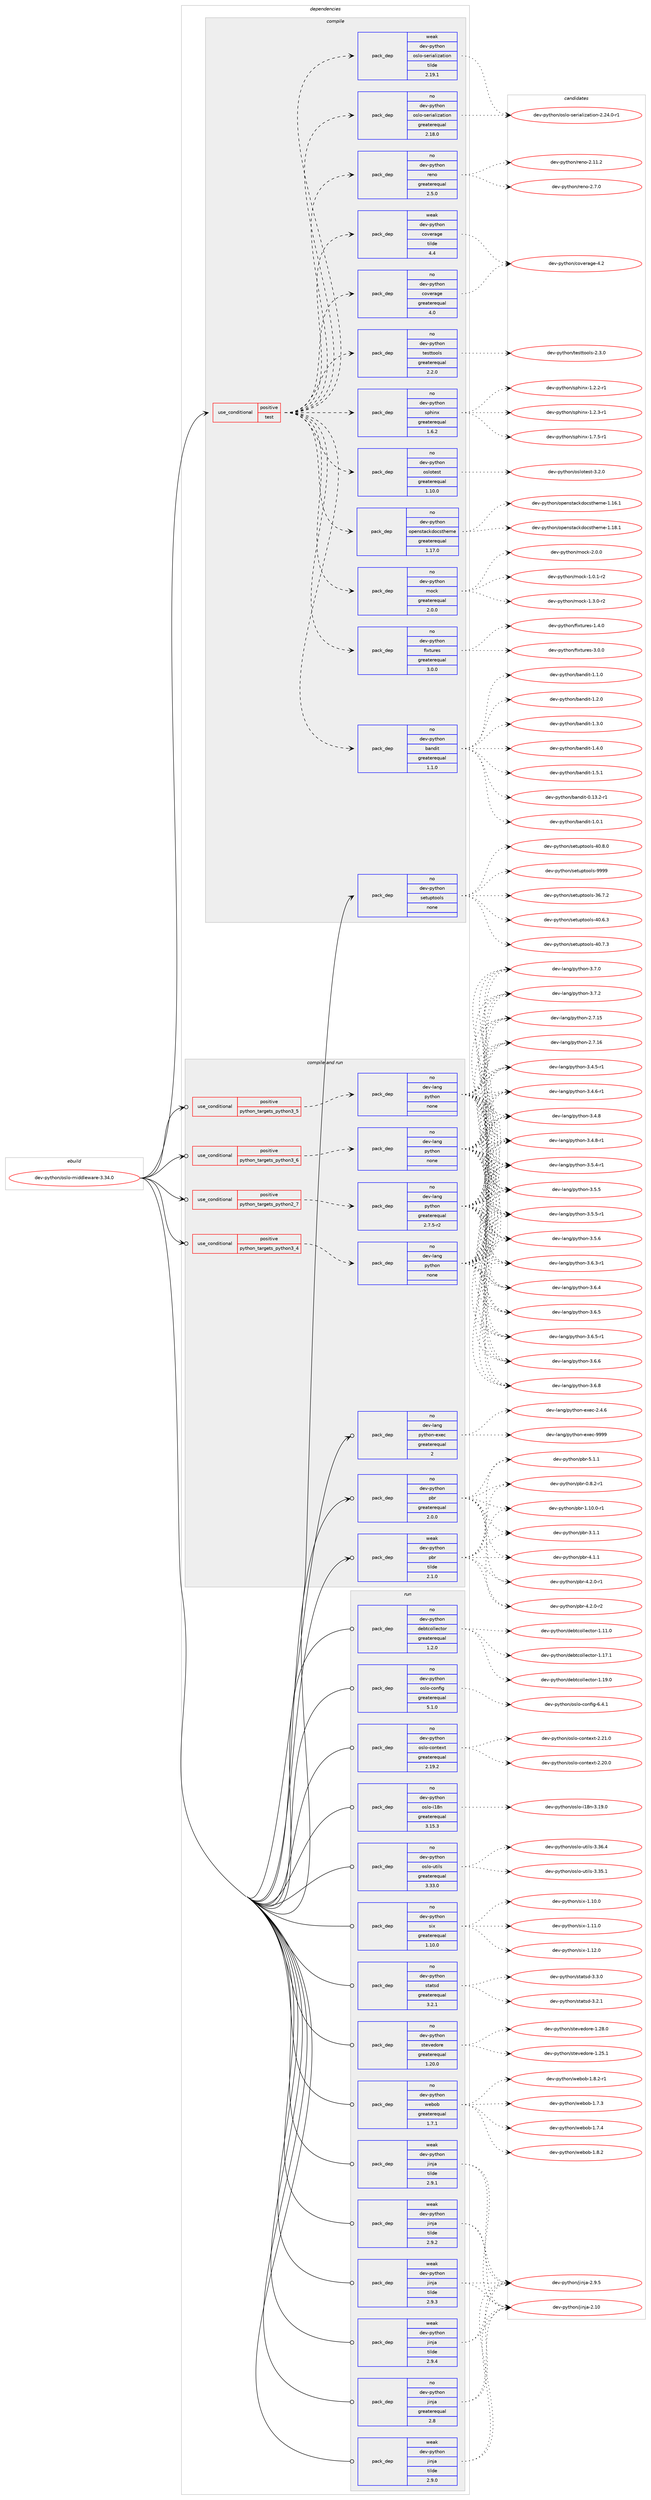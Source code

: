 digraph prolog {

# *************
# Graph options
# *************

newrank=true;
concentrate=true;
compound=true;
graph [rankdir=LR,fontname=Helvetica,fontsize=10,ranksep=1.5];#, ranksep=2.5, nodesep=0.2];
edge  [arrowhead=vee];
node  [fontname=Helvetica,fontsize=10];

# **********
# The ebuild
# **********

subgraph cluster_leftcol {
color=gray;
rank=same;
label=<<i>ebuild</i>>;
id [label="dev-python/oslo-middleware-3.34.0", color=red, width=4, href="../dev-python/oslo-middleware-3.34.0.svg"];
}

# ****************
# The dependencies
# ****************

subgraph cluster_midcol {
color=gray;
label=<<i>dependencies</i>>;
subgraph cluster_compile {
fillcolor="#eeeeee";
style=filled;
label=<<i>compile</i>>;
subgraph cond378747 {
dependency1423014 [label=<<TABLE BORDER="0" CELLBORDER="1" CELLSPACING="0" CELLPADDING="4"><TR><TD ROWSPAN="3" CELLPADDING="10">use_conditional</TD></TR><TR><TD>positive</TD></TR><TR><TD>test</TD></TR></TABLE>>, shape=none, color=red];
subgraph pack1020988 {
dependency1423015 [label=<<TABLE BORDER="0" CELLBORDER="1" CELLSPACING="0" CELLPADDING="4" WIDTH="220"><TR><TD ROWSPAN="6" CELLPADDING="30">pack_dep</TD></TR><TR><TD WIDTH="110">no</TD></TR><TR><TD>dev-python</TD></TR><TR><TD>fixtures</TD></TR><TR><TD>greaterequal</TD></TR><TR><TD>3.0.0</TD></TR></TABLE>>, shape=none, color=blue];
}
dependency1423014:e -> dependency1423015:w [weight=20,style="dashed",arrowhead="vee"];
subgraph pack1020989 {
dependency1423016 [label=<<TABLE BORDER="0" CELLBORDER="1" CELLSPACING="0" CELLPADDING="4" WIDTH="220"><TR><TD ROWSPAN="6" CELLPADDING="30">pack_dep</TD></TR><TR><TD WIDTH="110">no</TD></TR><TR><TD>dev-python</TD></TR><TR><TD>mock</TD></TR><TR><TD>greaterequal</TD></TR><TR><TD>2.0.0</TD></TR></TABLE>>, shape=none, color=blue];
}
dependency1423014:e -> dependency1423016:w [weight=20,style="dashed",arrowhead="vee"];
subgraph pack1020990 {
dependency1423017 [label=<<TABLE BORDER="0" CELLBORDER="1" CELLSPACING="0" CELLPADDING="4" WIDTH="220"><TR><TD ROWSPAN="6" CELLPADDING="30">pack_dep</TD></TR><TR><TD WIDTH="110">no</TD></TR><TR><TD>dev-python</TD></TR><TR><TD>openstackdocstheme</TD></TR><TR><TD>greaterequal</TD></TR><TR><TD>1.17.0</TD></TR></TABLE>>, shape=none, color=blue];
}
dependency1423014:e -> dependency1423017:w [weight=20,style="dashed",arrowhead="vee"];
subgraph pack1020991 {
dependency1423018 [label=<<TABLE BORDER="0" CELLBORDER="1" CELLSPACING="0" CELLPADDING="4" WIDTH="220"><TR><TD ROWSPAN="6" CELLPADDING="30">pack_dep</TD></TR><TR><TD WIDTH="110">no</TD></TR><TR><TD>dev-python</TD></TR><TR><TD>oslotest</TD></TR><TR><TD>greaterequal</TD></TR><TR><TD>1.10.0</TD></TR></TABLE>>, shape=none, color=blue];
}
dependency1423014:e -> dependency1423018:w [weight=20,style="dashed",arrowhead="vee"];
subgraph pack1020992 {
dependency1423019 [label=<<TABLE BORDER="0" CELLBORDER="1" CELLSPACING="0" CELLPADDING="4" WIDTH="220"><TR><TD ROWSPAN="6" CELLPADDING="30">pack_dep</TD></TR><TR><TD WIDTH="110">no</TD></TR><TR><TD>dev-python</TD></TR><TR><TD>sphinx</TD></TR><TR><TD>greaterequal</TD></TR><TR><TD>1.6.2</TD></TR></TABLE>>, shape=none, color=blue];
}
dependency1423014:e -> dependency1423019:w [weight=20,style="dashed",arrowhead="vee"];
subgraph pack1020993 {
dependency1423020 [label=<<TABLE BORDER="0" CELLBORDER="1" CELLSPACING="0" CELLPADDING="4" WIDTH="220"><TR><TD ROWSPAN="6" CELLPADDING="30">pack_dep</TD></TR><TR><TD WIDTH="110">no</TD></TR><TR><TD>dev-python</TD></TR><TR><TD>testtools</TD></TR><TR><TD>greaterequal</TD></TR><TR><TD>2.2.0</TD></TR></TABLE>>, shape=none, color=blue];
}
dependency1423014:e -> dependency1423020:w [weight=20,style="dashed",arrowhead="vee"];
subgraph pack1020994 {
dependency1423021 [label=<<TABLE BORDER="0" CELLBORDER="1" CELLSPACING="0" CELLPADDING="4" WIDTH="220"><TR><TD ROWSPAN="6" CELLPADDING="30">pack_dep</TD></TR><TR><TD WIDTH="110">no</TD></TR><TR><TD>dev-python</TD></TR><TR><TD>coverage</TD></TR><TR><TD>greaterequal</TD></TR><TR><TD>4.0</TD></TR></TABLE>>, shape=none, color=blue];
}
dependency1423014:e -> dependency1423021:w [weight=20,style="dashed",arrowhead="vee"];
subgraph pack1020995 {
dependency1423022 [label=<<TABLE BORDER="0" CELLBORDER="1" CELLSPACING="0" CELLPADDING="4" WIDTH="220"><TR><TD ROWSPAN="6" CELLPADDING="30">pack_dep</TD></TR><TR><TD WIDTH="110">weak</TD></TR><TR><TD>dev-python</TD></TR><TR><TD>coverage</TD></TR><TR><TD>tilde</TD></TR><TR><TD>4.4</TD></TR></TABLE>>, shape=none, color=blue];
}
dependency1423014:e -> dependency1423022:w [weight=20,style="dashed",arrowhead="vee"];
subgraph pack1020996 {
dependency1423023 [label=<<TABLE BORDER="0" CELLBORDER="1" CELLSPACING="0" CELLPADDING="4" WIDTH="220"><TR><TD ROWSPAN="6" CELLPADDING="30">pack_dep</TD></TR><TR><TD WIDTH="110">no</TD></TR><TR><TD>dev-python</TD></TR><TR><TD>reno</TD></TR><TR><TD>greaterequal</TD></TR><TR><TD>2.5.0</TD></TR></TABLE>>, shape=none, color=blue];
}
dependency1423014:e -> dependency1423023:w [weight=20,style="dashed",arrowhead="vee"];
subgraph pack1020997 {
dependency1423024 [label=<<TABLE BORDER="0" CELLBORDER="1" CELLSPACING="0" CELLPADDING="4" WIDTH="220"><TR><TD ROWSPAN="6" CELLPADDING="30">pack_dep</TD></TR><TR><TD WIDTH="110">no</TD></TR><TR><TD>dev-python</TD></TR><TR><TD>oslo-serialization</TD></TR><TR><TD>greaterequal</TD></TR><TR><TD>2.18.0</TD></TR></TABLE>>, shape=none, color=blue];
}
dependency1423014:e -> dependency1423024:w [weight=20,style="dashed",arrowhead="vee"];
subgraph pack1020998 {
dependency1423025 [label=<<TABLE BORDER="0" CELLBORDER="1" CELLSPACING="0" CELLPADDING="4" WIDTH="220"><TR><TD ROWSPAN="6" CELLPADDING="30">pack_dep</TD></TR><TR><TD WIDTH="110">weak</TD></TR><TR><TD>dev-python</TD></TR><TR><TD>oslo-serialization</TD></TR><TR><TD>tilde</TD></TR><TR><TD>2.19.1</TD></TR></TABLE>>, shape=none, color=blue];
}
dependency1423014:e -> dependency1423025:w [weight=20,style="dashed",arrowhead="vee"];
subgraph pack1020999 {
dependency1423026 [label=<<TABLE BORDER="0" CELLBORDER="1" CELLSPACING="0" CELLPADDING="4" WIDTH="220"><TR><TD ROWSPAN="6" CELLPADDING="30">pack_dep</TD></TR><TR><TD WIDTH="110">no</TD></TR><TR><TD>dev-python</TD></TR><TR><TD>bandit</TD></TR><TR><TD>greaterequal</TD></TR><TR><TD>1.1.0</TD></TR></TABLE>>, shape=none, color=blue];
}
dependency1423014:e -> dependency1423026:w [weight=20,style="dashed",arrowhead="vee"];
}
id:e -> dependency1423014:w [weight=20,style="solid",arrowhead="vee"];
subgraph pack1021000 {
dependency1423027 [label=<<TABLE BORDER="0" CELLBORDER="1" CELLSPACING="0" CELLPADDING="4" WIDTH="220"><TR><TD ROWSPAN="6" CELLPADDING="30">pack_dep</TD></TR><TR><TD WIDTH="110">no</TD></TR><TR><TD>dev-python</TD></TR><TR><TD>setuptools</TD></TR><TR><TD>none</TD></TR><TR><TD></TD></TR></TABLE>>, shape=none, color=blue];
}
id:e -> dependency1423027:w [weight=20,style="solid",arrowhead="vee"];
}
subgraph cluster_compileandrun {
fillcolor="#eeeeee";
style=filled;
label=<<i>compile and run</i>>;
subgraph cond378748 {
dependency1423028 [label=<<TABLE BORDER="0" CELLBORDER="1" CELLSPACING="0" CELLPADDING="4"><TR><TD ROWSPAN="3" CELLPADDING="10">use_conditional</TD></TR><TR><TD>positive</TD></TR><TR><TD>python_targets_python2_7</TD></TR></TABLE>>, shape=none, color=red];
subgraph pack1021001 {
dependency1423029 [label=<<TABLE BORDER="0" CELLBORDER="1" CELLSPACING="0" CELLPADDING="4" WIDTH="220"><TR><TD ROWSPAN="6" CELLPADDING="30">pack_dep</TD></TR><TR><TD WIDTH="110">no</TD></TR><TR><TD>dev-lang</TD></TR><TR><TD>python</TD></TR><TR><TD>greaterequal</TD></TR><TR><TD>2.7.5-r2</TD></TR></TABLE>>, shape=none, color=blue];
}
dependency1423028:e -> dependency1423029:w [weight=20,style="dashed",arrowhead="vee"];
}
id:e -> dependency1423028:w [weight=20,style="solid",arrowhead="odotvee"];
subgraph cond378749 {
dependency1423030 [label=<<TABLE BORDER="0" CELLBORDER="1" CELLSPACING="0" CELLPADDING="4"><TR><TD ROWSPAN="3" CELLPADDING="10">use_conditional</TD></TR><TR><TD>positive</TD></TR><TR><TD>python_targets_python3_4</TD></TR></TABLE>>, shape=none, color=red];
subgraph pack1021002 {
dependency1423031 [label=<<TABLE BORDER="0" CELLBORDER="1" CELLSPACING="0" CELLPADDING="4" WIDTH="220"><TR><TD ROWSPAN="6" CELLPADDING="30">pack_dep</TD></TR><TR><TD WIDTH="110">no</TD></TR><TR><TD>dev-lang</TD></TR><TR><TD>python</TD></TR><TR><TD>none</TD></TR><TR><TD></TD></TR></TABLE>>, shape=none, color=blue];
}
dependency1423030:e -> dependency1423031:w [weight=20,style="dashed",arrowhead="vee"];
}
id:e -> dependency1423030:w [weight=20,style="solid",arrowhead="odotvee"];
subgraph cond378750 {
dependency1423032 [label=<<TABLE BORDER="0" CELLBORDER="1" CELLSPACING="0" CELLPADDING="4"><TR><TD ROWSPAN="3" CELLPADDING="10">use_conditional</TD></TR><TR><TD>positive</TD></TR><TR><TD>python_targets_python3_5</TD></TR></TABLE>>, shape=none, color=red];
subgraph pack1021003 {
dependency1423033 [label=<<TABLE BORDER="0" CELLBORDER="1" CELLSPACING="0" CELLPADDING="4" WIDTH="220"><TR><TD ROWSPAN="6" CELLPADDING="30">pack_dep</TD></TR><TR><TD WIDTH="110">no</TD></TR><TR><TD>dev-lang</TD></TR><TR><TD>python</TD></TR><TR><TD>none</TD></TR><TR><TD></TD></TR></TABLE>>, shape=none, color=blue];
}
dependency1423032:e -> dependency1423033:w [weight=20,style="dashed",arrowhead="vee"];
}
id:e -> dependency1423032:w [weight=20,style="solid",arrowhead="odotvee"];
subgraph cond378751 {
dependency1423034 [label=<<TABLE BORDER="0" CELLBORDER="1" CELLSPACING="0" CELLPADDING="4"><TR><TD ROWSPAN="3" CELLPADDING="10">use_conditional</TD></TR><TR><TD>positive</TD></TR><TR><TD>python_targets_python3_6</TD></TR></TABLE>>, shape=none, color=red];
subgraph pack1021004 {
dependency1423035 [label=<<TABLE BORDER="0" CELLBORDER="1" CELLSPACING="0" CELLPADDING="4" WIDTH="220"><TR><TD ROWSPAN="6" CELLPADDING="30">pack_dep</TD></TR><TR><TD WIDTH="110">no</TD></TR><TR><TD>dev-lang</TD></TR><TR><TD>python</TD></TR><TR><TD>none</TD></TR><TR><TD></TD></TR></TABLE>>, shape=none, color=blue];
}
dependency1423034:e -> dependency1423035:w [weight=20,style="dashed",arrowhead="vee"];
}
id:e -> dependency1423034:w [weight=20,style="solid",arrowhead="odotvee"];
subgraph pack1021005 {
dependency1423036 [label=<<TABLE BORDER="0" CELLBORDER="1" CELLSPACING="0" CELLPADDING="4" WIDTH="220"><TR><TD ROWSPAN="6" CELLPADDING="30">pack_dep</TD></TR><TR><TD WIDTH="110">no</TD></TR><TR><TD>dev-lang</TD></TR><TR><TD>python-exec</TD></TR><TR><TD>greaterequal</TD></TR><TR><TD>2</TD></TR></TABLE>>, shape=none, color=blue];
}
id:e -> dependency1423036:w [weight=20,style="solid",arrowhead="odotvee"];
subgraph pack1021006 {
dependency1423037 [label=<<TABLE BORDER="0" CELLBORDER="1" CELLSPACING="0" CELLPADDING="4" WIDTH="220"><TR><TD ROWSPAN="6" CELLPADDING="30">pack_dep</TD></TR><TR><TD WIDTH="110">no</TD></TR><TR><TD>dev-python</TD></TR><TR><TD>pbr</TD></TR><TR><TD>greaterequal</TD></TR><TR><TD>2.0.0</TD></TR></TABLE>>, shape=none, color=blue];
}
id:e -> dependency1423037:w [weight=20,style="solid",arrowhead="odotvee"];
subgraph pack1021007 {
dependency1423038 [label=<<TABLE BORDER="0" CELLBORDER="1" CELLSPACING="0" CELLPADDING="4" WIDTH="220"><TR><TD ROWSPAN="6" CELLPADDING="30">pack_dep</TD></TR><TR><TD WIDTH="110">weak</TD></TR><TR><TD>dev-python</TD></TR><TR><TD>pbr</TD></TR><TR><TD>tilde</TD></TR><TR><TD>2.1.0</TD></TR></TABLE>>, shape=none, color=blue];
}
id:e -> dependency1423038:w [weight=20,style="solid",arrowhead="odotvee"];
}
subgraph cluster_run {
fillcolor="#eeeeee";
style=filled;
label=<<i>run</i>>;
subgraph pack1021008 {
dependency1423039 [label=<<TABLE BORDER="0" CELLBORDER="1" CELLSPACING="0" CELLPADDING="4" WIDTH="220"><TR><TD ROWSPAN="6" CELLPADDING="30">pack_dep</TD></TR><TR><TD WIDTH="110">no</TD></TR><TR><TD>dev-python</TD></TR><TR><TD>debtcollector</TD></TR><TR><TD>greaterequal</TD></TR><TR><TD>1.2.0</TD></TR></TABLE>>, shape=none, color=blue];
}
id:e -> dependency1423039:w [weight=20,style="solid",arrowhead="odot"];
subgraph pack1021009 {
dependency1423040 [label=<<TABLE BORDER="0" CELLBORDER="1" CELLSPACING="0" CELLPADDING="4" WIDTH="220"><TR><TD ROWSPAN="6" CELLPADDING="30">pack_dep</TD></TR><TR><TD WIDTH="110">no</TD></TR><TR><TD>dev-python</TD></TR><TR><TD>jinja</TD></TR><TR><TD>greaterequal</TD></TR><TR><TD>2.8</TD></TR></TABLE>>, shape=none, color=blue];
}
id:e -> dependency1423040:w [weight=20,style="solid",arrowhead="odot"];
subgraph pack1021010 {
dependency1423041 [label=<<TABLE BORDER="0" CELLBORDER="1" CELLSPACING="0" CELLPADDING="4" WIDTH="220"><TR><TD ROWSPAN="6" CELLPADDING="30">pack_dep</TD></TR><TR><TD WIDTH="110">no</TD></TR><TR><TD>dev-python</TD></TR><TR><TD>oslo-config</TD></TR><TR><TD>greaterequal</TD></TR><TR><TD>5.1.0</TD></TR></TABLE>>, shape=none, color=blue];
}
id:e -> dependency1423041:w [weight=20,style="solid",arrowhead="odot"];
subgraph pack1021011 {
dependency1423042 [label=<<TABLE BORDER="0" CELLBORDER="1" CELLSPACING="0" CELLPADDING="4" WIDTH="220"><TR><TD ROWSPAN="6" CELLPADDING="30">pack_dep</TD></TR><TR><TD WIDTH="110">no</TD></TR><TR><TD>dev-python</TD></TR><TR><TD>oslo-context</TD></TR><TR><TD>greaterequal</TD></TR><TR><TD>2.19.2</TD></TR></TABLE>>, shape=none, color=blue];
}
id:e -> dependency1423042:w [weight=20,style="solid",arrowhead="odot"];
subgraph pack1021012 {
dependency1423043 [label=<<TABLE BORDER="0" CELLBORDER="1" CELLSPACING="0" CELLPADDING="4" WIDTH="220"><TR><TD ROWSPAN="6" CELLPADDING="30">pack_dep</TD></TR><TR><TD WIDTH="110">no</TD></TR><TR><TD>dev-python</TD></TR><TR><TD>oslo-i18n</TD></TR><TR><TD>greaterequal</TD></TR><TR><TD>3.15.3</TD></TR></TABLE>>, shape=none, color=blue];
}
id:e -> dependency1423043:w [weight=20,style="solid",arrowhead="odot"];
subgraph pack1021013 {
dependency1423044 [label=<<TABLE BORDER="0" CELLBORDER="1" CELLSPACING="0" CELLPADDING="4" WIDTH="220"><TR><TD ROWSPAN="6" CELLPADDING="30">pack_dep</TD></TR><TR><TD WIDTH="110">no</TD></TR><TR><TD>dev-python</TD></TR><TR><TD>oslo-utils</TD></TR><TR><TD>greaterequal</TD></TR><TR><TD>3.33.0</TD></TR></TABLE>>, shape=none, color=blue];
}
id:e -> dependency1423044:w [weight=20,style="solid",arrowhead="odot"];
subgraph pack1021014 {
dependency1423045 [label=<<TABLE BORDER="0" CELLBORDER="1" CELLSPACING="0" CELLPADDING="4" WIDTH="220"><TR><TD ROWSPAN="6" CELLPADDING="30">pack_dep</TD></TR><TR><TD WIDTH="110">no</TD></TR><TR><TD>dev-python</TD></TR><TR><TD>six</TD></TR><TR><TD>greaterequal</TD></TR><TR><TD>1.10.0</TD></TR></TABLE>>, shape=none, color=blue];
}
id:e -> dependency1423045:w [weight=20,style="solid",arrowhead="odot"];
subgraph pack1021015 {
dependency1423046 [label=<<TABLE BORDER="0" CELLBORDER="1" CELLSPACING="0" CELLPADDING="4" WIDTH="220"><TR><TD ROWSPAN="6" CELLPADDING="30">pack_dep</TD></TR><TR><TD WIDTH="110">no</TD></TR><TR><TD>dev-python</TD></TR><TR><TD>statsd</TD></TR><TR><TD>greaterequal</TD></TR><TR><TD>3.2.1</TD></TR></TABLE>>, shape=none, color=blue];
}
id:e -> dependency1423046:w [weight=20,style="solid",arrowhead="odot"];
subgraph pack1021016 {
dependency1423047 [label=<<TABLE BORDER="0" CELLBORDER="1" CELLSPACING="0" CELLPADDING="4" WIDTH="220"><TR><TD ROWSPAN="6" CELLPADDING="30">pack_dep</TD></TR><TR><TD WIDTH="110">no</TD></TR><TR><TD>dev-python</TD></TR><TR><TD>stevedore</TD></TR><TR><TD>greaterequal</TD></TR><TR><TD>1.20.0</TD></TR></TABLE>>, shape=none, color=blue];
}
id:e -> dependency1423047:w [weight=20,style="solid",arrowhead="odot"];
subgraph pack1021017 {
dependency1423048 [label=<<TABLE BORDER="0" CELLBORDER="1" CELLSPACING="0" CELLPADDING="4" WIDTH="220"><TR><TD ROWSPAN="6" CELLPADDING="30">pack_dep</TD></TR><TR><TD WIDTH="110">no</TD></TR><TR><TD>dev-python</TD></TR><TR><TD>webob</TD></TR><TR><TD>greaterequal</TD></TR><TR><TD>1.7.1</TD></TR></TABLE>>, shape=none, color=blue];
}
id:e -> dependency1423048:w [weight=20,style="solid",arrowhead="odot"];
subgraph pack1021018 {
dependency1423049 [label=<<TABLE BORDER="0" CELLBORDER="1" CELLSPACING="0" CELLPADDING="4" WIDTH="220"><TR><TD ROWSPAN="6" CELLPADDING="30">pack_dep</TD></TR><TR><TD WIDTH="110">weak</TD></TR><TR><TD>dev-python</TD></TR><TR><TD>jinja</TD></TR><TR><TD>tilde</TD></TR><TR><TD>2.9.0</TD></TR></TABLE>>, shape=none, color=blue];
}
id:e -> dependency1423049:w [weight=20,style="solid",arrowhead="odot"];
subgraph pack1021019 {
dependency1423050 [label=<<TABLE BORDER="0" CELLBORDER="1" CELLSPACING="0" CELLPADDING="4" WIDTH="220"><TR><TD ROWSPAN="6" CELLPADDING="30">pack_dep</TD></TR><TR><TD WIDTH="110">weak</TD></TR><TR><TD>dev-python</TD></TR><TR><TD>jinja</TD></TR><TR><TD>tilde</TD></TR><TR><TD>2.9.1</TD></TR></TABLE>>, shape=none, color=blue];
}
id:e -> dependency1423050:w [weight=20,style="solid",arrowhead="odot"];
subgraph pack1021020 {
dependency1423051 [label=<<TABLE BORDER="0" CELLBORDER="1" CELLSPACING="0" CELLPADDING="4" WIDTH="220"><TR><TD ROWSPAN="6" CELLPADDING="30">pack_dep</TD></TR><TR><TD WIDTH="110">weak</TD></TR><TR><TD>dev-python</TD></TR><TR><TD>jinja</TD></TR><TR><TD>tilde</TD></TR><TR><TD>2.9.2</TD></TR></TABLE>>, shape=none, color=blue];
}
id:e -> dependency1423051:w [weight=20,style="solid",arrowhead="odot"];
subgraph pack1021021 {
dependency1423052 [label=<<TABLE BORDER="0" CELLBORDER="1" CELLSPACING="0" CELLPADDING="4" WIDTH="220"><TR><TD ROWSPAN="6" CELLPADDING="30">pack_dep</TD></TR><TR><TD WIDTH="110">weak</TD></TR><TR><TD>dev-python</TD></TR><TR><TD>jinja</TD></TR><TR><TD>tilde</TD></TR><TR><TD>2.9.3</TD></TR></TABLE>>, shape=none, color=blue];
}
id:e -> dependency1423052:w [weight=20,style="solid",arrowhead="odot"];
subgraph pack1021022 {
dependency1423053 [label=<<TABLE BORDER="0" CELLBORDER="1" CELLSPACING="0" CELLPADDING="4" WIDTH="220"><TR><TD ROWSPAN="6" CELLPADDING="30">pack_dep</TD></TR><TR><TD WIDTH="110">weak</TD></TR><TR><TD>dev-python</TD></TR><TR><TD>jinja</TD></TR><TR><TD>tilde</TD></TR><TR><TD>2.9.4</TD></TR></TABLE>>, shape=none, color=blue];
}
id:e -> dependency1423053:w [weight=20,style="solid",arrowhead="odot"];
}
}

# **************
# The candidates
# **************

subgraph cluster_choices {
rank=same;
color=gray;
label=<<i>candidates</i>>;

subgraph choice1020988 {
color=black;
nodesep=1;
choice1001011184511212111610411111047102105120116117114101115454946524648 [label="dev-python/fixtures-1.4.0", color=red, width=4,href="../dev-python/fixtures-1.4.0.svg"];
choice1001011184511212111610411111047102105120116117114101115455146484648 [label="dev-python/fixtures-3.0.0", color=red, width=4,href="../dev-python/fixtures-3.0.0.svg"];
dependency1423015:e -> choice1001011184511212111610411111047102105120116117114101115454946524648:w [style=dotted,weight="100"];
dependency1423015:e -> choice1001011184511212111610411111047102105120116117114101115455146484648:w [style=dotted,weight="100"];
}
subgraph choice1020989 {
color=black;
nodesep=1;
choice1001011184511212111610411111047109111991074549464846494511450 [label="dev-python/mock-1.0.1-r2", color=red, width=4,href="../dev-python/mock-1.0.1-r2.svg"];
choice1001011184511212111610411111047109111991074549465146484511450 [label="dev-python/mock-1.3.0-r2", color=red, width=4,href="../dev-python/mock-1.3.0-r2.svg"];
choice100101118451121211161041111104710911199107455046484648 [label="dev-python/mock-2.0.0", color=red, width=4,href="../dev-python/mock-2.0.0.svg"];
dependency1423016:e -> choice1001011184511212111610411111047109111991074549464846494511450:w [style=dotted,weight="100"];
dependency1423016:e -> choice1001011184511212111610411111047109111991074549465146484511450:w [style=dotted,weight="100"];
dependency1423016:e -> choice100101118451121211161041111104710911199107455046484648:w [style=dotted,weight="100"];
}
subgraph choice1020990 {
color=black;
nodesep=1;
choice100101118451121211161041111104711111210111011511697991071001119911511610410110910145494649544649 [label="dev-python/openstackdocstheme-1.16.1", color=red, width=4,href="../dev-python/openstackdocstheme-1.16.1.svg"];
choice100101118451121211161041111104711111210111011511697991071001119911511610410110910145494649564649 [label="dev-python/openstackdocstheme-1.18.1", color=red, width=4,href="../dev-python/openstackdocstheme-1.18.1.svg"];
dependency1423017:e -> choice100101118451121211161041111104711111210111011511697991071001119911511610410110910145494649544649:w [style=dotted,weight="100"];
dependency1423017:e -> choice100101118451121211161041111104711111210111011511697991071001119911511610410110910145494649564649:w [style=dotted,weight="100"];
}
subgraph choice1020991 {
color=black;
nodesep=1;
choice1001011184511212111610411111047111115108111116101115116455146504648 [label="dev-python/oslotest-3.2.0", color=red, width=4,href="../dev-python/oslotest-3.2.0.svg"];
dependency1423018:e -> choice1001011184511212111610411111047111115108111116101115116455146504648:w [style=dotted,weight="100"];
}
subgraph choice1020992 {
color=black;
nodesep=1;
choice10010111845112121116104111110471151121041051101204549465046504511449 [label="dev-python/sphinx-1.2.2-r1", color=red, width=4,href="../dev-python/sphinx-1.2.2-r1.svg"];
choice10010111845112121116104111110471151121041051101204549465046514511449 [label="dev-python/sphinx-1.2.3-r1", color=red, width=4,href="../dev-python/sphinx-1.2.3-r1.svg"];
choice10010111845112121116104111110471151121041051101204549465546534511449 [label="dev-python/sphinx-1.7.5-r1", color=red, width=4,href="../dev-python/sphinx-1.7.5-r1.svg"];
dependency1423019:e -> choice10010111845112121116104111110471151121041051101204549465046504511449:w [style=dotted,weight="100"];
dependency1423019:e -> choice10010111845112121116104111110471151121041051101204549465046514511449:w [style=dotted,weight="100"];
dependency1423019:e -> choice10010111845112121116104111110471151121041051101204549465546534511449:w [style=dotted,weight="100"];
}
subgraph choice1020993 {
color=black;
nodesep=1;
choice1001011184511212111610411111047116101115116116111111108115455046514648 [label="dev-python/testtools-2.3.0", color=red, width=4,href="../dev-python/testtools-2.3.0.svg"];
dependency1423020:e -> choice1001011184511212111610411111047116101115116116111111108115455046514648:w [style=dotted,weight="100"];
}
subgraph choice1020994 {
color=black;
nodesep=1;
choice1001011184511212111610411111047991111181011149710310145524650 [label="dev-python/coverage-4.2", color=red, width=4,href="../dev-python/coverage-4.2.svg"];
dependency1423021:e -> choice1001011184511212111610411111047991111181011149710310145524650:w [style=dotted,weight="100"];
}
subgraph choice1020995 {
color=black;
nodesep=1;
choice1001011184511212111610411111047991111181011149710310145524650 [label="dev-python/coverage-4.2", color=red, width=4,href="../dev-python/coverage-4.2.svg"];
dependency1423022:e -> choice1001011184511212111610411111047991111181011149710310145524650:w [style=dotted,weight="100"];
}
subgraph choice1020996 {
color=black;
nodesep=1;
choice100101118451121211161041111104711410111011145504649494650 [label="dev-python/reno-2.11.2", color=red, width=4,href="../dev-python/reno-2.11.2.svg"];
choice1001011184511212111610411111047114101110111455046554648 [label="dev-python/reno-2.7.0", color=red, width=4,href="../dev-python/reno-2.7.0.svg"];
dependency1423023:e -> choice100101118451121211161041111104711410111011145504649494650:w [style=dotted,weight="100"];
dependency1423023:e -> choice1001011184511212111610411111047114101110111455046554648:w [style=dotted,weight="100"];
}
subgraph choice1020997 {
color=black;
nodesep=1;
choice1001011184511212111610411111047111115108111451151011141059710810512297116105111110455046505246484511449 [label="dev-python/oslo-serialization-2.24.0-r1", color=red, width=4,href="../dev-python/oslo-serialization-2.24.0-r1.svg"];
dependency1423024:e -> choice1001011184511212111610411111047111115108111451151011141059710810512297116105111110455046505246484511449:w [style=dotted,weight="100"];
}
subgraph choice1020998 {
color=black;
nodesep=1;
choice1001011184511212111610411111047111115108111451151011141059710810512297116105111110455046505246484511449 [label="dev-python/oslo-serialization-2.24.0-r1", color=red, width=4,href="../dev-python/oslo-serialization-2.24.0-r1.svg"];
dependency1423025:e -> choice1001011184511212111610411111047111115108111451151011141059710810512297116105111110455046505246484511449:w [style=dotted,weight="100"];
}
subgraph choice1020999 {
color=black;
nodesep=1;
choice10010111845112121116104111110479897110100105116454846495146504511449 [label="dev-python/bandit-0.13.2-r1", color=red, width=4,href="../dev-python/bandit-0.13.2-r1.svg"];
choice10010111845112121116104111110479897110100105116454946484649 [label="dev-python/bandit-1.0.1", color=red, width=4,href="../dev-python/bandit-1.0.1.svg"];
choice10010111845112121116104111110479897110100105116454946494648 [label="dev-python/bandit-1.1.0", color=red, width=4,href="../dev-python/bandit-1.1.0.svg"];
choice10010111845112121116104111110479897110100105116454946504648 [label="dev-python/bandit-1.2.0", color=red, width=4,href="../dev-python/bandit-1.2.0.svg"];
choice10010111845112121116104111110479897110100105116454946514648 [label="dev-python/bandit-1.3.0", color=red, width=4,href="../dev-python/bandit-1.3.0.svg"];
choice10010111845112121116104111110479897110100105116454946524648 [label="dev-python/bandit-1.4.0", color=red, width=4,href="../dev-python/bandit-1.4.0.svg"];
choice10010111845112121116104111110479897110100105116454946534649 [label="dev-python/bandit-1.5.1", color=red, width=4,href="../dev-python/bandit-1.5.1.svg"];
dependency1423026:e -> choice10010111845112121116104111110479897110100105116454846495146504511449:w [style=dotted,weight="100"];
dependency1423026:e -> choice10010111845112121116104111110479897110100105116454946484649:w [style=dotted,weight="100"];
dependency1423026:e -> choice10010111845112121116104111110479897110100105116454946494648:w [style=dotted,weight="100"];
dependency1423026:e -> choice10010111845112121116104111110479897110100105116454946504648:w [style=dotted,weight="100"];
dependency1423026:e -> choice10010111845112121116104111110479897110100105116454946514648:w [style=dotted,weight="100"];
dependency1423026:e -> choice10010111845112121116104111110479897110100105116454946524648:w [style=dotted,weight="100"];
dependency1423026:e -> choice10010111845112121116104111110479897110100105116454946534649:w [style=dotted,weight="100"];
}
subgraph choice1021000 {
color=black;
nodesep=1;
choice100101118451121211161041111104711510111611711211611111110811545515446554650 [label="dev-python/setuptools-36.7.2", color=red, width=4,href="../dev-python/setuptools-36.7.2.svg"];
choice100101118451121211161041111104711510111611711211611111110811545524846544651 [label="dev-python/setuptools-40.6.3", color=red, width=4,href="../dev-python/setuptools-40.6.3.svg"];
choice100101118451121211161041111104711510111611711211611111110811545524846554651 [label="dev-python/setuptools-40.7.3", color=red, width=4,href="../dev-python/setuptools-40.7.3.svg"];
choice100101118451121211161041111104711510111611711211611111110811545524846564648 [label="dev-python/setuptools-40.8.0", color=red, width=4,href="../dev-python/setuptools-40.8.0.svg"];
choice10010111845112121116104111110471151011161171121161111111081154557575757 [label="dev-python/setuptools-9999", color=red, width=4,href="../dev-python/setuptools-9999.svg"];
dependency1423027:e -> choice100101118451121211161041111104711510111611711211611111110811545515446554650:w [style=dotted,weight="100"];
dependency1423027:e -> choice100101118451121211161041111104711510111611711211611111110811545524846544651:w [style=dotted,weight="100"];
dependency1423027:e -> choice100101118451121211161041111104711510111611711211611111110811545524846554651:w [style=dotted,weight="100"];
dependency1423027:e -> choice100101118451121211161041111104711510111611711211611111110811545524846564648:w [style=dotted,weight="100"];
dependency1423027:e -> choice10010111845112121116104111110471151011161171121161111111081154557575757:w [style=dotted,weight="100"];
}
subgraph choice1021001 {
color=black;
nodesep=1;
choice10010111845108971101034711212111610411111045504655464953 [label="dev-lang/python-2.7.15", color=red, width=4,href="../dev-lang/python-2.7.15.svg"];
choice10010111845108971101034711212111610411111045504655464954 [label="dev-lang/python-2.7.16", color=red, width=4,href="../dev-lang/python-2.7.16.svg"];
choice1001011184510897110103471121211161041111104551465246534511449 [label="dev-lang/python-3.4.5-r1", color=red, width=4,href="../dev-lang/python-3.4.5-r1.svg"];
choice1001011184510897110103471121211161041111104551465246544511449 [label="dev-lang/python-3.4.6-r1", color=red, width=4,href="../dev-lang/python-3.4.6-r1.svg"];
choice100101118451089711010347112121116104111110455146524656 [label="dev-lang/python-3.4.8", color=red, width=4,href="../dev-lang/python-3.4.8.svg"];
choice1001011184510897110103471121211161041111104551465246564511449 [label="dev-lang/python-3.4.8-r1", color=red, width=4,href="../dev-lang/python-3.4.8-r1.svg"];
choice1001011184510897110103471121211161041111104551465346524511449 [label="dev-lang/python-3.5.4-r1", color=red, width=4,href="../dev-lang/python-3.5.4-r1.svg"];
choice100101118451089711010347112121116104111110455146534653 [label="dev-lang/python-3.5.5", color=red, width=4,href="../dev-lang/python-3.5.5.svg"];
choice1001011184510897110103471121211161041111104551465346534511449 [label="dev-lang/python-3.5.5-r1", color=red, width=4,href="../dev-lang/python-3.5.5-r1.svg"];
choice100101118451089711010347112121116104111110455146534654 [label="dev-lang/python-3.5.6", color=red, width=4,href="../dev-lang/python-3.5.6.svg"];
choice1001011184510897110103471121211161041111104551465446514511449 [label="dev-lang/python-3.6.3-r1", color=red, width=4,href="../dev-lang/python-3.6.3-r1.svg"];
choice100101118451089711010347112121116104111110455146544652 [label="dev-lang/python-3.6.4", color=red, width=4,href="../dev-lang/python-3.6.4.svg"];
choice100101118451089711010347112121116104111110455146544653 [label="dev-lang/python-3.6.5", color=red, width=4,href="../dev-lang/python-3.6.5.svg"];
choice1001011184510897110103471121211161041111104551465446534511449 [label="dev-lang/python-3.6.5-r1", color=red, width=4,href="../dev-lang/python-3.6.5-r1.svg"];
choice100101118451089711010347112121116104111110455146544654 [label="dev-lang/python-3.6.6", color=red, width=4,href="../dev-lang/python-3.6.6.svg"];
choice100101118451089711010347112121116104111110455146544656 [label="dev-lang/python-3.6.8", color=red, width=4,href="../dev-lang/python-3.6.8.svg"];
choice100101118451089711010347112121116104111110455146554648 [label="dev-lang/python-3.7.0", color=red, width=4,href="../dev-lang/python-3.7.0.svg"];
choice100101118451089711010347112121116104111110455146554650 [label="dev-lang/python-3.7.2", color=red, width=4,href="../dev-lang/python-3.7.2.svg"];
dependency1423029:e -> choice10010111845108971101034711212111610411111045504655464953:w [style=dotted,weight="100"];
dependency1423029:e -> choice10010111845108971101034711212111610411111045504655464954:w [style=dotted,weight="100"];
dependency1423029:e -> choice1001011184510897110103471121211161041111104551465246534511449:w [style=dotted,weight="100"];
dependency1423029:e -> choice1001011184510897110103471121211161041111104551465246544511449:w [style=dotted,weight="100"];
dependency1423029:e -> choice100101118451089711010347112121116104111110455146524656:w [style=dotted,weight="100"];
dependency1423029:e -> choice1001011184510897110103471121211161041111104551465246564511449:w [style=dotted,weight="100"];
dependency1423029:e -> choice1001011184510897110103471121211161041111104551465346524511449:w [style=dotted,weight="100"];
dependency1423029:e -> choice100101118451089711010347112121116104111110455146534653:w [style=dotted,weight="100"];
dependency1423029:e -> choice1001011184510897110103471121211161041111104551465346534511449:w [style=dotted,weight="100"];
dependency1423029:e -> choice100101118451089711010347112121116104111110455146534654:w [style=dotted,weight="100"];
dependency1423029:e -> choice1001011184510897110103471121211161041111104551465446514511449:w [style=dotted,weight="100"];
dependency1423029:e -> choice100101118451089711010347112121116104111110455146544652:w [style=dotted,weight="100"];
dependency1423029:e -> choice100101118451089711010347112121116104111110455146544653:w [style=dotted,weight="100"];
dependency1423029:e -> choice1001011184510897110103471121211161041111104551465446534511449:w [style=dotted,weight="100"];
dependency1423029:e -> choice100101118451089711010347112121116104111110455146544654:w [style=dotted,weight="100"];
dependency1423029:e -> choice100101118451089711010347112121116104111110455146544656:w [style=dotted,weight="100"];
dependency1423029:e -> choice100101118451089711010347112121116104111110455146554648:w [style=dotted,weight="100"];
dependency1423029:e -> choice100101118451089711010347112121116104111110455146554650:w [style=dotted,weight="100"];
}
subgraph choice1021002 {
color=black;
nodesep=1;
choice10010111845108971101034711212111610411111045504655464953 [label="dev-lang/python-2.7.15", color=red, width=4,href="../dev-lang/python-2.7.15.svg"];
choice10010111845108971101034711212111610411111045504655464954 [label="dev-lang/python-2.7.16", color=red, width=4,href="../dev-lang/python-2.7.16.svg"];
choice1001011184510897110103471121211161041111104551465246534511449 [label="dev-lang/python-3.4.5-r1", color=red, width=4,href="../dev-lang/python-3.4.5-r1.svg"];
choice1001011184510897110103471121211161041111104551465246544511449 [label="dev-lang/python-3.4.6-r1", color=red, width=4,href="../dev-lang/python-3.4.6-r1.svg"];
choice100101118451089711010347112121116104111110455146524656 [label="dev-lang/python-3.4.8", color=red, width=4,href="../dev-lang/python-3.4.8.svg"];
choice1001011184510897110103471121211161041111104551465246564511449 [label="dev-lang/python-3.4.8-r1", color=red, width=4,href="../dev-lang/python-3.4.8-r1.svg"];
choice1001011184510897110103471121211161041111104551465346524511449 [label="dev-lang/python-3.5.4-r1", color=red, width=4,href="../dev-lang/python-3.5.4-r1.svg"];
choice100101118451089711010347112121116104111110455146534653 [label="dev-lang/python-3.5.5", color=red, width=4,href="../dev-lang/python-3.5.5.svg"];
choice1001011184510897110103471121211161041111104551465346534511449 [label="dev-lang/python-3.5.5-r1", color=red, width=4,href="../dev-lang/python-3.5.5-r1.svg"];
choice100101118451089711010347112121116104111110455146534654 [label="dev-lang/python-3.5.6", color=red, width=4,href="../dev-lang/python-3.5.6.svg"];
choice1001011184510897110103471121211161041111104551465446514511449 [label="dev-lang/python-3.6.3-r1", color=red, width=4,href="../dev-lang/python-3.6.3-r1.svg"];
choice100101118451089711010347112121116104111110455146544652 [label="dev-lang/python-3.6.4", color=red, width=4,href="../dev-lang/python-3.6.4.svg"];
choice100101118451089711010347112121116104111110455146544653 [label="dev-lang/python-3.6.5", color=red, width=4,href="../dev-lang/python-3.6.5.svg"];
choice1001011184510897110103471121211161041111104551465446534511449 [label="dev-lang/python-3.6.5-r1", color=red, width=4,href="../dev-lang/python-3.6.5-r1.svg"];
choice100101118451089711010347112121116104111110455146544654 [label="dev-lang/python-3.6.6", color=red, width=4,href="../dev-lang/python-3.6.6.svg"];
choice100101118451089711010347112121116104111110455146544656 [label="dev-lang/python-3.6.8", color=red, width=4,href="../dev-lang/python-3.6.8.svg"];
choice100101118451089711010347112121116104111110455146554648 [label="dev-lang/python-3.7.0", color=red, width=4,href="../dev-lang/python-3.7.0.svg"];
choice100101118451089711010347112121116104111110455146554650 [label="dev-lang/python-3.7.2", color=red, width=4,href="../dev-lang/python-3.7.2.svg"];
dependency1423031:e -> choice10010111845108971101034711212111610411111045504655464953:w [style=dotted,weight="100"];
dependency1423031:e -> choice10010111845108971101034711212111610411111045504655464954:w [style=dotted,weight="100"];
dependency1423031:e -> choice1001011184510897110103471121211161041111104551465246534511449:w [style=dotted,weight="100"];
dependency1423031:e -> choice1001011184510897110103471121211161041111104551465246544511449:w [style=dotted,weight="100"];
dependency1423031:e -> choice100101118451089711010347112121116104111110455146524656:w [style=dotted,weight="100"];
dependency1423031:e -> choice1001011184510897110103471121211161041111104551465246564511449:w [style=dotted,weight="100"];
dependency1423031:e -> choice1001011184510897110103471121211161041111104551465346524511449:w [style=dotted,weight="100"];
dependency1423031:e -> choice100101118451089711010347112121116104111110455146534653:w [style=dotted,weight="100"];
dependency1423031:e -> choice1001011184510897110103471121211161041111104551465346534511449:w [style=dotted,weight="100"];
dependency1423031:e -> choice100101118451089711010347112121116104111110455146534654:w [style=dotted,weight="100"];
dependency1423031:e -> choice1001011184510897110103471121211161041111104551465446514511449:w [style=dotted,weight="100"];
dependency1423031:e -> choice100101118451089711010347112121116104111110455146544652:w [style=dotted,weight="100"];
dependency1423031:e -> choice100101118451089711010347112121116104111110455146544653:w [style=dotted,weight="100"];
dependency1423031:e -> choice1001011184510897110103471121211161041111104551465446534511449:w [style=dotted,weight="100"];
dependency1423031:e -> choice100101118451089711010347112121116104111110455146544654:w [style=dotted,weight="100"];
dependency1423031:e -> choice100101118451089711010347112121116104111110455146544656:w [style=dotted,weight="100"];
dependency1423031:e -> choice100101118451089711010347112121116104111110455146554648:w [style=dotted,weight="100"];
dependency1423031:e -> choice100101118451089711010347112121116104111110455146554650:w [style=dotted,weight="100"];
}
subgraph choice1021003 {
color=black;
nodesep=1;
choice10010111845108971101034711212111610411111045504655464953 [label="dev-lang/python-2.7.15", color=red, width=4,href="../dev-lang/python-2.7.15.svg"];
choice10010111845108971101034711212111610411111045504655464954 [label="dev-lang/python-2.7.16", color=red, width=4,href="../dev-lang/python-2.7.16.svg"];
choice1001011184510897110103471121211161041111104551465246534511449 [label="dev-lang/python-3.4.5-r1", color=red, width=4,href="../dev-lang/python-3.4.5-r1.svg"];
choice1001011184510897110103471121211161041111104551465246544511449 [label="dev-lang/python-3.4.6-r1", color=red, width=4,href="../dev-lang/python-3.4.6-r1.svg"];
choice100101118451089711010347112121116104111110455146524656 [label="dev-lang/python-3.4.8", color=red, width=4,href="../dev-lang/python-3.4.8.svg"];
choice1001011184510897110103471121211161041111104551465246564511449 [label="dev-lang/python-3.4.8-r1", color=red, width=4,href="../dev-lang/python-3.4.8-r1.svg"];
choice1001011184510897110103471121211161041111104551465346524511449 [label="dev-lang/python-3.5.4-r1", color=red, width=4,href="../dev-lang/python-3.5.4-r1.svg"];
choice100101118451089711010347112121116104111110455146534653 [label="dev-lang/python-3.5.5", color=red, width=4,href="../dev-lang/python-3.5.5.svg"];
choice1001011184510897110103471121211161041111104551465346534511449 [label="dev-lang/python-3.5.5-r1", color=red, width=4,href="../dev-lang/python-3.5.5-r1.svg"];
choice100101118451089711010347112121116104111110455146534654 [label="dev-lang/python-3.5.6", color=red, width=4,href="../dev-lang/python-3.5.6.svg"];
choice1001011184510897110103471121211161041111104551465446514511449 [label="dev-lang/python-3.6.3-r1", color=red, width=4,href="../dev-lang/python-3.6.3-r1.svg"];
choice100101118451089711010347112121116104111110455146544652 [label="dev-lang/python-3.6.4", color=red, width=4,href="../dev-lang/python-3.6.4.svg"];
choice100101118451089711010347112121116104111110455146544653 [label="dev-lang/python-3.6.5", color=red, width=4,href="../dev-lang/python-3.6.5.svg"];
choice1001011184510897110103471121211161041111104551465446534511449 [label="dev-lang/python-3.6.5-r1", color=red, width=4,href="../dev-lang/python-3.6.5-r1.svg"];
choice100101118451089711010347112121116104111110455146544654 [label="dev-lang/python-3.6.6", color=red, width=4,href="../dev-lang/python-3.6.6.svg"];
choice100101118451089711010347112121116104111110455146544656 [label="dev-lang/python-3.6.8", color=red, width=4,href="../dev-lang/python-3.6.8.svg"];
choice100101118451089711010347112121116104111110455146554648 [label="dev-lang/python-3.7.0", color=red, width=4,href="../dev-lang/python-3.7.0.svg"];
choice100101118451089711010347112121116104111110455146554650 [label="dev-lang/python-3.7.2", color=red, width=4,href="../dev-lang/python-3.7.2.svg"];
dependency1423033:e -> choice10010111845108971101034711212111610411111045504655464953:w [style=dotted,weight="100"];
dependency1423033:e -> choice10010111845108971101034711212111610411111045504655464954:w [style=dotted,weight="100"];
dependency1423033:e -> choice1001011184510897110103471121211161041111104551465246534511449:w [style=dotted,weight="100"];
dependency1423033:e -> choice1001011184510897110103471121211161041111104551465246544511449:w [style=dotted,weight="100"];
dependency1423033:e -> choice100101118451089711010347112121116104111110455146524656:w [style=dotted,weight="100"];
dependency1423033:e -> choice1001011184510897110103471121211161041111104551465246564511449:w [style=dotted,weight="100"];
dependency1423033:e -> choice1001011184510897110103471121211161041111104551465346524511449:w [style=dotted,weight="100"];
dependency1423033:e -> choice100101118451089711010347112121116104111110455146534653:w [style=dotted,weight="100"];
dependency1423033:e -> choice1001011184510897110103471121211161041111104551465346534511449:w [style=dotted,weight="100"];
dependency1423033:e -> choice100101118451089711010347112121116104111110455146534654:w [style=dotted,weight="100"];
dependency1423033:e -> choice1001011184510897110103471121211161041111104551465446514511449:w [style=dotted,weight="100"];
dependency1423033:e -> choice100101118451089711010347112121116104111110455146544652:w [style=dotted,weight="100"];
dependency1423033:e -> choice100101118451089711010347112121116104111110455146544653:w [style=dotted,weight="100"];
dependency1423033:e -> choice1001011184510897110103471121211161041111104551465446534511449:w [style=dotted,weight="100"];
dependency1423033:e -> choice100101118451089711010347112121116104111110455146544654:w [style=dotted,weight="100"];
dependency1423033:e -> choice100101118451089711010347112121116104111110455146544656:w [style=dotted,weight="100"];
dependency1423033:e -> choice100101118451089711010347112121116104111110455146554648:w [style=dotted,weight="100"];
dependency1423033:e -> choice100101118451089711010347112121116104111110455146554650:w [style=dotted,weight="100"];
}
subgraph choice1021004 {
color=black;
nodesep=1;
choice10010111845108971101034711212111610411111045504655464953 [label="dev-lang/python-2.7.15", color=red, width=4,href="../dev-lang/python-2.7.15.svg"];
choice10010111845108971101034711212111610411111045504655464954 [label="dev-lang/python-2.7.16", color=red, width=4,href="../dev-lang/python-2.7.16.svg"];
choice1001011184510897110103471121211161041111104551465246534511449 [label="dev-lang/python-3.4.5-r1", color=red, width=4,href="../dev-lang/python-3.4.5-r1.svg"];
choice1001011184510897110103471121211161041111104551465246544511449 [label="dev-lang/python-3.4.6-r1", color=red, width=4,href="../dev-lang/python-3.4.6-r1.svg"];
choice100101118451089711010347112121116104111110455146524656 [label="dev-lang/python-3.4.8", color=red, width=4,href="../dev-lang/python-3.4.8.svg"];
choice1001011184510897110103471121211161041111104551465246564511449 [label="dev-lang/python-3.4.8-r1", color=red, width=4,href="../dev-lang/python-3.4.8-r1.svg"];
choice1001011184510897110103471121211161041111104551465346524511449 [label="dev-lang/python-3.5.4-r1", color=red, width=4,href="../dev-lang/python-3.5.4-r1.svg"];
choice100101118451089711010347112121116104111110455146534653 [label="dev-lang/python-3.5.5", color=red, width=4,href="../dev-lang/python-3.5.5.svg"];
choice1001011184510897110103471121211161041111104551465346534511449 [label="dev-lang/python-3.5.5-r1", color=red, width=4,href="../dev-lang/python-3.5.5-r1.svg"];
choice100101118451089711010347112121116104111110455146534654 [label="dev-lang/python-3.5.6", color=red, width=4,href="../dev-lang/python-3.5.6.svg"];
choice1001011184510897110103471121211161041111104551465446514511449 [label="dev-lang/python-3.6.3-r1", color=red, width=4,href="../dev-lang/python-3.6.3-r1.svg"];
choice100101118451089711010347112121116104111110455146544652 [label="dev-lang/python-3.6.4", color=red, width=4,href="../dev-lang/python-3.6.4.svg"];
choice100101118451089711010347112121116104111110455146544653 [label="dev-lang/python-3.6.5", color=red, width=4,href="../dev-lang/python-3.6.5.svg"];
choice1001011184510897110103471121211161041111104551465446534511449 [label="dev-lang/python-3.6.5-r1", color=red, width=4,href="../dev-lang/python-3.6.5-r1.svg"];
choice100101118451089711010347112121116104111110455146544654 [label="dev-lang/python-3.6.6", color=red, width=4,href="../dev-lang/python-3.6.6.svg"];
choice100101118451089711010347112121116104111110455146544656 [label="dev-lang/python-3.6.8", color=red, width=4,href="../dev-lang/python-3.6.8.svg"];
choice100101118451089711010347112121116104111110455146554648 [label="dev-lang/python-3.7.0", color=red, width=4,href="../dev-lang/python-3.7.0.svg"];
choice100101118451089711010347112121116104111110455146554650 [label="dev-lang/python-3.7.2", color=red, width=4,href="../dev-lang/python-3.7.2.svg"];
dependency1423035:e -> choice10010111845108971101034711212111610411111045504655464953:w [style=dotted,weight="100"];
dependency1423035:e -> choice10010111845108971101034711212111610411111045504655464954:w [style=dotted,weight="100"];
dependency1423035:e -> choice1001011184510897110103471121211161041111104551465246534511449:w [style=dotted,weight="100"];
dependency1423035:e -> choice1001011184510897110103471121211161041111104551465246544511449:w [style=dotted,weight="100"];
dependency1423035:e -> choice100101118451089711010347112121116104111110455146524656:w [style=dotted,weight="100"];
dependency1423035:e -> choice1001011184510897110103471121211161041111104551465246564511449:w [style=dotted,weight="100"];
dependency1423035:e -> choice1001011184510897110103471121211161041111104551465346524511449:w [style=dotted,weight="100"];
dependency1423035:e -> choice100101118451089711010347112121116104111110455146534653:w [style=dotted,weight="100"];
dependency1423035:e -> choice1001011184510897110103471121211161041111104551465346534511449:w [style=dotted,weight="100"];
dependency1423035:e -> choice100101118451089711010347112121116104111110455146534654:w [style=dotted,weight="100"];
dependency1423035:e -> choice1001011184510897110103471121211161041111104551465446514511449:w [style=dotted,weight="100"];
dependency1423035:e -> choice100101118451089711010347112121116104111110455146544652:w [style=dotted,weight="100"];
dependency1423035:e -> choice100101118451089711010347112121116104111110455146544653:w [style=dotted,weight="100"];
dependency1423035:e -> choice1001011184510897110103471121211161041111104551465446534511449:w [style=dotted,weight="100"];
dependency1423035:e -> choice100101118451089711010347112121116104111110455146544654:w [style=dotted,weight="100"];
dependency1423035:e -> choice100101118451089711010347112121116104111110455146544656:w [style=dotted,weight="100"];
dependency1423035:e -> choice100101118451089711010347112121116104111110455146554648:w [style=dotted,weight="100"];
dependency1423035:e -> choice100101118451089711010347112121116104111110455146554650:w [style=dotted,weight="100"];
}
subgraph choice1021005 {
color=black;
nodesep=1;
choice1001011184510897110103471121211161041111104510112010199455046524654 [label="dev-lang/python-exec-2.4.6", color=red, width=4,href="../dev-lang/python-exec-2.4.6.svg"];
choice10010111845108971101034711212111610411111045101120101994557575757 [label="dev-lang/python-exec-9999", color=red, width=4,href="../dev-lang/python-exec-9999.svg"];
dependency1423036:e -> choice1001011184510897110103471121211161041111104510112010199455046524654:w [style=dotted,weight="100"];
dependency1423036:e -> choice10010111845108971101034711212111610411111045101120101994557575757:w [style=dotted,weight="100"];
}
subgraph choice1021006 {
color=black;
nodesep=1;
choice1001011184511212111610411111047112981144548465646504511449 [label="dev-python/pbr-0.8.2-r1", color=red, width=4,href="../dev-python/pbr-0.8.2-r1.svg"];
choice100101118451121211161041111104711298114454946494846484511449 [label="dev-python/pbr-1.10.0-r1", color=red, width=4,href="../dev-python/pbr-1.10.0-r1.svg"];
choice100101118451121211161041111104711298114455146494649 [label="dev-python/pbr-3.1.1", color=red, width=4,href="../dev-python/pbr-3.1.1.svg"];
choice100101118451121211161041111104711298114455246494649 [label="dev-python/pbr-4.1.1", color=red, width=4,href="../dev-python/pbr-4.1.1.svg"];
choice1001011184511212111610411111047112981144552465046484511449 [label="dev-python/pbr-4.2.0-r1", color=red, width=4,href="../dev-python/pbr-4.2.0-r1.svg"];
choice1001011184511212111610411111047112981144552465046484511450 [label="dev-python/pbr-4.2.0-r2", color=red, width=4,href="../dev-python/pbr-4.2.0-r2.svg"];
choice100101118451121211161041111104711298114455346494649 [label="dev-python/pbr-5.1.1", color=red, width=4,href="../dev-python/pbr-5.1.1.svg"];
dependency1423037:e -> choice1001011184511212111610411111047112981144548465646504511449:w [style=dotted,weight="100"];
dependency1423037:e -> choice100101118451121211161041111104711298114454946494846484511449:w [style=dotted,weight="100"];
dependency1423037:e -> choice100101118451121211161041111104711298114455146494649:w [style=dotted,weight="100"];
dependency1423037:e -> choice100101118451121211161041111104711298114455246494649:w [style=dotted,weight="100"];
dependency1423037:e -> choice1001011184511212111610411111047112981144552465046484511449:w [style=dotted,weight="100"];
dependency1423037:e -> choice1001011184511212111610411111047112981144552465046484511450:w [style=dotted,weight="100"];
dependency1423037:e -> choice100101118451121211161041111104711298114455346494649:w [style=dotted,weight="100"];
}
subgraph choice1021007 {
color=black;
nodesep=1;
choice1001011184511212111610411111047112981144548465646504511449 [label="dev-python/pbr-0.8.2-r1", color=red, width=4,href="../dev-python/pbr-0.8.2-r1.svg"];
choice100101118451121211161041111104711298114454946494846484511449 [label="dev-python/pbr-1.10.0-r1", color=red, width=4,href="../dev-python/pbr-1.10.0-r1.svg"];
choice100101118451121211161041111104711298114455146494649 [label="dev-python/pbr-3.1.1", color=red, width=4,href="../dev-python/pbr-3.1.1.svg"];
choice100101118451121211161041111104711298114455246494649 [label="dev-python/pbr-4.1.1", color=red, width=4,href="../dev-python/pbr-4.1.1.svg"];
choice1001011184511212111610411111047112981144552465046484511449 [label="dev-python/pbr-4.2.0-r1", color=red, width=4,href="../dev-python/pbr-4.2.0-r1.svg"];
choice1001011184511212111610411111047112981144552465046484511450 [label="dev-python/pbr-4.2.0-r2", color=red, width=4,href="../dev-python/pbr-4.2.0-r2.svg"];
choice100101118451121211161041111104711298114455346494649 [label="dev-python/pbr-5.1.1", color=red, width=4,href="../dev-python/pbr-5.1.1.svg"];
dependency1423038:e -> choice1001011184511212111610411111047112981144548465646504511449:w [style=dotted,weight="100"];
dependency1423038:e -> choice100101118451121211161041111104711298114454946494846484511449:w [style=dotted,weight="100"];
dependency1423038:e -> choice100101118451121211161041111104711298114455146494649:w [style=dotted,weight="100"];
dependency1423038:e -> choice100101118451121211161041111104711298114455246494649:w [style=dotted,weight="100"];
dependency1423038:e -> choice1001011184511212111610411111047112981144552465046484511449:w [style=dotted,weight="100"];
dependency1423038:e -> choice1001011184511212111610411111047112981144552465046484511450:w [style=dotted,weight="100"];
dependency1423038:e -> choice100101118451121211161041111104711298114455346494649:w [style=dotted,weight="100"];
}
subgraph choice1021008 {
color=black;
nodesep=1;
choice100101118451121211161041111104710010198116991111081081019911611111445494649494648 [label="dev-python/debtcollector-1.11.0", color=red, width=4,href="../dev-python/debtcollector-1.11.0.svg"];
choice100101118451121211161041111104710010198116991111081081019911611111445494649554649 [label="dev-python/debtcollector-1.17.1", color=red, width=4,href="../dev-python/debtcollector-1.17.1.svg"];
choice100101118451121211161041111104710010198116991111081081019911611111445494649574648 [label="dev-python/debtcollector-1.19.0", color=red, width=4,href="../dev-python/debtcollector-1.19.0.svg"];
dependency1423039:e -> choice100101118451121211161041111104710010198116991111081081019911611111445494649494648:w [style=dotted,weight="100"];
dependency1423039:e -> choice100101118451121211161041111104710010198116991111081081019911611111445494649554649:w [style=dotted,weight="100"];
dependency1423039:e -> choice100101118451121211161041111104710010198116991111081081019911611111445494649574648:w [style=dotted,weight="100"];
}
subgraph choice1021009 {
color=black;
nodesep=1;
choice1001011184511212111610411111047106105110106974550464948 [label="dev-python/jinja-2.10", color=red, width=4,href="../dev-python/jinja-2.10.svg"];
choice100101118451121211161041111104710610511010697455046574653 [label="dev-python/jinja-2.9.5", color=red, width=4,href="../dev-python/jinja-2.9.5.svg"];
dependency1423040:e -> choice1001011184511212111610411111047106105110106974550464948:w [style=dotted,weight="100"];
dependency1423040:e -> choice100101118451121211161041111104710610511010697455046574653:w [style=dotted,weight="100"];
}
subgraph choice1021010 {
color=black;
nodesep=1;
choice10010111845112121116104111110471111151081114599111110102105103455446524649 [label="dev-python/oslo-config-6.4.1", color=red, width=4,href="../dev-python/oslo-config-6.4.1.svg"];
dependency1423041:e -> choice10010111845112121116104111110471111151081114599111110102105103455446524649:w [style=dotted,weight="100"];
}
subgraph choice1021011 {
color=black;
nodesep=1;
choice1001011184511212111610411111047111115108111459911111011610112011645504650484648 [label="dev-python/oslo-context-2.20.0", color=red, width=4,href="../dev-python/oslo-context-2.20.0.svg"];
choice1001011184511212111610411111047111115108111459911111011610112011645504650494648 [label="dev-python/oslo-context-2.21.0", color=red, width=4,href="../dev-python/oslo-context-2.21.0.svg"];
dependency1423042:e -> choice1001011184511212111610411111047111115108111459911111011610112011645504650484648:w [style=dotted,weight="100"];
dependency1423042:e -> choice1001011184511212111610411111047111115108111459911111011610112011645504650494648:w [style=dotted,weight="100"];
}
subgraph choice1021012 {
color=black;
nodesep=1;
choice100101118451121211161041111104711111510811145105495611045514649574648 [label="dev-python/oslo-i18n-3.19.0", color=red, width=4,href="../dev-python/oslo-i18n-3.19.0.svg"];
dependency1423043:e -> choice100101118451121211161041111104711111510811145105495611045514649574648:w [style=dotted,weight="100"];
}
subgraph choice1021013 {
color=black;
nodesep=1;
choice10010111845112121116104111110471111151081114511711610510811545514651534649 [label="dev-python/oslo-utils-3.35.1", color=red, width=4,href="../dev-python/oslo-utils-3.35.1.svg"];
choice10010111845112121116104111110471111151081114511711610510811545514651544652 [label="dev-python/oslo-utils-3.36.4", color=red, width=4,href="../dev-python/oslo-utils-3.36.4.svg"];
dependency1423044:e -> choice10010111845112121116104111110471111151081114511711610510811545514651534649:w [style=dotted,weight="100"];
dependency1423044:e -> choice10010111845112121116104111110471111151081114511711610510811545514651544652:w [style=dotted,weight="100"];
}
subgraph choice1021014 {
color=black;
nodesep=1;
choice100101118451121211161041111104711510512045494649484648 [label="dev-python/six-1.10.0", color=red, width=4,href="../dev-python/six-1.10.0.svg"];
choice100101118451121211161041111104711510512045494649494648 [label="dev-python/six-1.11.0", color=red, width=4,href="../dev-python/six-1.11.0.svg"];
choice100101118451121211161041111104711510512045494649504648 [label="dev-python/six-1.12.0", color=red, width=4,href="../dev-python/six-1.12.0.svg"];
dependency1423045:e -> choice100101118451121211161041111104711510512045494649484648:w [style=dotted,weight="100"];
dependency1423045:e -> choice100101118451121211161041111104711510512045494649494648:w [style=dotted,weight="100"];
dependency1423045:e -> choice100101118451121211161041111104711510512045494649504648:w [style=dotted,weight="100"];
}
subgraph choice1021015 {
color=black;
nodesep=1;
choice100101118451121211161041111104711511697116115100455146504649 [label="dev-python/statsd-3.2.1", color=red, width=4,href="../dev-python/statsd-3.2.1.svg"];
choice100101118451121211161041111104711511697116115100455146514648 [label="dev-python/statsd-3.3.0", color=red, width=4,href="../dev-python/statsd-3.3.0.svg"];
dependency1423046:e -> choice100101118451121211161041111104711511697116115100455146504649:w [style=dotted,weight="100"];
dependency1423046:e -> choice100101118451121211161041111104711511697116115100455146514648:w [style=dotted,weight="100"];
}
subgraph choice1021016 {
color=black;
nodesep=1;
choice100101118451121211161041111104711511610111810110011111410145494650534649 [label="dev-python/stevedore-1.25.1", color=red, width=4,href="../dev-python/stevedore-1.25.1.svg"];
choice100101118451121211161041111104711511610111810110011111410145494650564648 [label="dev-python/stevedore-1.28.0", color=red, width=4,href="../dev-python/stevedore-1.28.0.svg"];
dependency1423047:e -> choice100101118451121211161041111104711511610111810110011111410145494650534649:w [style=dotted,weight="100"];
dependency1423047:e -> choice100101118451121211161041111104711511610111810110011111410145494650564648:w [style=dotted,weight="100"];
}
subgraph choice1021017 {
color=black;
nodesep=1;
choice10010111845112121116104111110471191019811198454946554651 [label="dev-python/webob-1.7.3", color=red, width=4,href="../dev-python/webob-1.7.3.svg"];
choice10010111845112121116104111110471191019811198454946554652 [label="dev-python/webob-1.7.4", color=red, width=4,href="../dev-python/webob-1.7.4.svg"];
choice10010111845112121116104111110471191019811198454946564650 [label="dev-python/webob-1.8.2", color=red, width=4,href="../dev-python/webob-1.8.2.svg"];
choice100101118451121211161041111104711910198111984549465646504511449 [label="dev-python/webob-1.8.2-r1", color=red, width=4,href="../dev-python/webob-1.8.2-r1.svg"];
dependency1423048:e -> choice10010111845112121116104111110471191019811198454946554651:w [style=dotted,weight="100"];
dependency1423048:e -> choice10010111845112121116104111110471191019811198454946554652:w [style=dotted,weight="100"];
dependency1423048:e -> choice10010111845112121116104111110471191019811198454946564650:w [style=dotted,weight="100"];
dependency1423048:e -> choice100101118451121211161041111104711910198111984549465646504511449:w [style=dotted,weight="100"];
}
subgraph choice1021018 {
color=black;
nodesep=1;
choice1001011184511212111610411111047106105110106974550464948 [label="dev-python/jinja-2.10", color=red, width=4,href="../dev-python/jinja-2.10.svg"];
choice100101118451121211161041111104710610511010697455046574653 [label="dev-python/jinja-2.9.5", color=red, width=4,href="../dev-python/jinja-2.9.5.svg"];
dependency1423049:e -> choice1001011184511212111610411111047106105110106974550464948:w [style=dotted,weight="100"];
dependency1423049:e -> choice100101118451121211161041111104710610511010697455046574653:w [style=dotted,weight="100"];
}
subgraph choice1021019 {
color=black;
nodesep=1;
choice1001011184511212111610411111047106105110106974550464948 [label="dev-python/jinja-2.10", color=red, width=4,href="../dev-python/jinja-2.10.svg"];
choice100101118451121211161041111104710610511010697455046574653 [label="dev-python/jinja-2.9.5", color=red, width=4,href="../dev-python/jinja-2.9.5.svg"];
dependency1423050:e -> choice1001011184511212111610411111047106105110106974550464948:w [style=dotted,weight="100"];
dependency1423050:e -> choice100101118451121211161041111104710610511010697455046574653:w [style=dotted,weight="100"];
}
subgraph choice1021020 {
color=black;
nodesep=1;
choice1001011184511212111610411111047106105110106974550464948 [label="dev-python/jinja-2.10", color=red, width=4,href="../dev-python/jinja-2.10.svg"];
choice100101118451121211161041111104710610511010697455046574653 [label="dev-python/jinja-2.9.5", color=red, width=4,href="../dev-python/jinja-2.9.5.svg"];
dependency1423051:e -> choice1001011184511212111610411111047106105110106974550464948:w [style=dotted,weight="100"];
dependency1423051:e -> choice100101118451121211161041111104710610511010697455046574653:w [style=dotted,weight="100"];
}
subgraph choice1021021 {
color=black;
nodesep=1;
choice1001011184511212111610411111047106105110106974550464948 [label="dev-python/jinja-2.10", color=red, width=4,href="../dev-python/jinja-2.10.svg"];
choice100101118451121211161041111104710610511010697455046574653 [label="dev-python/jinja-2.9.5", color=red, width=4,href="../dev-python/jinja-2.9.5.svg"];
dependency1423052:e -> choice1001011184511212111610411111047106105110106974550464948:w [style=dotted,weight="100"];
dependency1423052:e -> choice100101118451121211161041111104710610511010697455046574653:w [style=dotted,weight="100"];
}
subgraph choice1021022 {
color=black;
nodesep=1;
choice1001011184511212111610411111047106105110106974550464948 [label="dev-python/jinja-2.10", color=red, width=4,href="../dev-python/jinja-2.10.svg"];
choice100101118451121211161041111104710610511010697455046574653 [label="dev-python/jinja-2.9.5", color=red, width=4,href="../dev-python/jinja-2.9.5.svg"];
dependency1423053:e -> choice1001011184511212111610411111047106105110106974550464948:w [style=dotted,weight="100"];
dependency1423053:e -> choice100101118451121211161041111104710610511010697455046574653:w [style=dotted,weight="100"];
}
}

}
